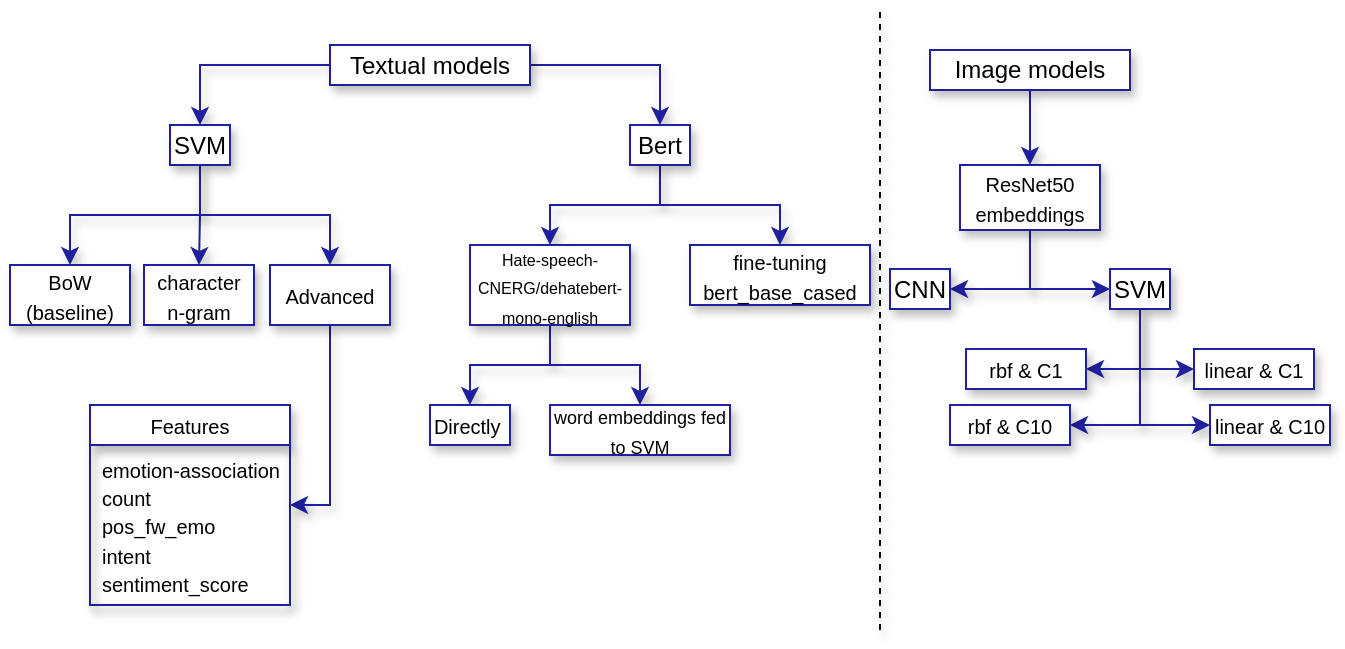 <mxfile version="21.2.9" type="device">
  <diagram id="Ndr7JYyaQSYR98B8aD1h" name="Page-1">
    <mxGraphModel dx="744" dy="-1" grid="0" gridSize="10" guides="0" tooltips="1" connect="1" arrows="1" fold="1" page="1" pageScale="1" pageWidth="700" pageHeight="400" math="0" shadow="0">
      <root>
        <mxCell id="0" />
        <mxCell id="1" parent="0" />
        <mxCell id="l23HTdPV-udezACaijx9-20" style="edgeStyle=orthogonalEdgeStyle;rounded=0;orthogonalLoop=1;jettySize=auto;html=1;entryX=0.5;entryY=0;entryDx=0;entryDy=0;strokeColor=#20209E;shadow=1;" edge="1" parent="1" source="l23HTdPV-udezACaijx9-9" target="l23HTdPV-udezACaijx9-10">
          <mxGeometry relative="1" as="geometry" />
        </mxCell>
        <mxCell id="l23HTdPV-udezACaijx9-21" style="edgeStyle=orthogonalEdgeStyle;rounded=0;orthogonalLoop=1;jettySize=auto;html=1;exitX=1;exitY=0.5;exitDx=0;exitDy=0;entryX=0.5;entryY=0;entryDx=0;entryDy=0;strokeColor=#20209E;shadow=1;" edge="1" parent="1" source="l23HTdPV-udezACaijx9-9" target="l23HTdPV-udezACaijx9-11">
          <mxGeometry relative="1" as="geometry" />
        </mxCell>
        <mxCell id="l23HTdPV-udezACaijx9-9" value="Textual models" style="rounded=0;whiteSpace=wrap;html=1;strokeColor=#20209E;shadow=1;" vertex="1" parent="1">
          <mxGeometry x="181" y="465.5" width="100" height="20" as="geometry" />
        </mxCell>
        <mxCell id="l23HTdPV-udezACaijx9-22" style="edgeStyle=orthogonalEdgeStyle;rounded=0;orthogonalLoop=1;jettySize=auto;html=1;exitX=0.5;exitY=1;exitDx=0;exitDy=0;strokeColor=#20209E;shadow=1;" edge="1" parent="1" source="l23HTdPV-udezACaijx9-10" target="l23HTdPV-udezACaijx9-13">
          <mxGeometry relative="1" as="geometry" />
        </mxCell>
        <mxCell id="l23HTdPV-udezACaijx9-23" style="edgeStyle=orthogonalEdgeStyle;rounded=0;orthogonalLoop=1;jettySize=auto;html=1;exitX=0.5;exitY=1;exitDx=0;exitDy=0;entryX=0.5;entryY=0;entryDx=0;entryDy=0;strokeColor=#20209E;shadow=1;" edge="1" parent="1" source="l23HTdPV-udezACaijx9-10" target="l23HTdPV-udezACaijx9-12">
          <mxGeometry relative="1" as="geometry" />
        </mxCell>
        <mxCell id="l23HTdPV-udezACaijx9-24" style="edgeStyle=orthogonalEdgeStyle;rounded=0;orthogonalLoop=1;jettySize=auto;html=1;exitX=0.5;exitY=1;exitDx=0;exitDy=0;strokeColor=#20209E;shadow=1;" edge="1" parent="1" source="l23HTdPV-udezACaijx9-10" target="l23HTdPV-udezACaijx9-14">
          <mxGeometry relative="1" as="geometry" />
        </mxCell>
        <mxCell id="l23HTdPV-udezACaijx9-10" value="SVM" style="rounded=0;whiteSpace=wrap;html=1;strokeColor=#20209E;shadow=1;" vertex="1" parent="1">
          <mxGeometry x="101" y="505.5" width="30" height="20" as="geometry" />
        </mxCell>
        <mxCell id="l23HTdPV-udezACaijx9-25" style="edgeStyle=orthogonalEdgeStyle;rounded=0;orthogonalLoop=1;jettySize=auto;html=1;exitX=0.5;exitY=1;exitDx=0;exitDy=0;strokeColor=#20209E;shadow=1;" edge="1" parent="1" source="l23HTdPV-udezACaijx9-11" target="l23HTdPV-udezACaijx9-15">
          <mxGeometry relative="1" as="geometry" />
        </mxCell>
        <mxCell id="l23HTdPV-udezACaijx9-26" style="edgeStyle=orthogonalEdgeStyle;rounded=0;orthogonalLoop=1;jettySize=auto;html=1;exitX=0.5;exitY=1;exitDx=0;exitDy=0;strokeColor=#20209E;shadow=1;" edge="1" parent="1" source="l23HTdPV-udezACaijx9-11" target="l23HTdPV-udezACaijx9-17">
          <mxGeometry relative="1" as="geometry" />
        </mxCell>
        <mxCell id="l23HTdPV-udezACaijx9-11" value="Bert" style="rounded=0;whiteSpace=wrap;html=1;strokeColor=#20209E;shadow=1;" vertex="1" parent="1">
          <mxGeometry x="331" y="505.5" width="30" height="20" as="geometry" />
        </mxCell>
        <mxCell id="l23HTdPV-udezACaijx9-12" value="&lt;font style=&quot;font-size: 10px;&quot;&gt;BoW (baseline)&lt;/font&gt;" style="rounded=0;whiteSpace=wrap;html=1;strokeColor=#20209E;shadow=1;" vertex="1" parent="1">
          <mxGeometry x="21" y="575.5" width="60" height="30" as="geometry" />
        </mxCell>
        <mxCell id="l23HTdPV-udezACaijx9-13" value="&lt;font style=&quot;font-size: 10px;&quot;&gt;character n-gram&lt;/font&gt;" style="whiteSpace=wrap;html=1;strokeColor=#20209E;shadow=1;" vertex="1" parent="1">
          <mxGeometry x="88" y="575.5" width="55" height="30" as="geometry" />
        </mxCell>
        <mxCell id="l23HTdPV-udezACaijx9-47" style="edgeStyle=orthogonalEdgeStyle;rounded=0;orthogonalLoop=1;jettySize=auto;html=1;exitX=0.5;exitY=1;exitDx=0;exitDy=0;entryX=1;entryY=0.5;entryDx=0;entryDy=0;strokeColor=#20209E;shadow=1;" edge="1" parent="1" source="l23HTdPV-udezACaijx9-14" target="l23HTdPV-udezACaijx9-43">
          <mxGeometry relative="1" as="geometry" />
        </mxCell>
        <mxCell id="l23HTdPV-udezACaijx9-14" value="&lt;font style=&quot;font-size: 10px;&quot;&gt;Advanced&lt;/font&gt;" style="whiteSpace=wrap;html=1;strokeColor=#20209E;shadow=1;" vertex="1" parent="1">
          <mxGeometry x="151" y="575.5" width="60" height="30" as="geometry" />
        </mxCell>
        <mxCell id="l23HTdPV-udezACaijx9-27" style="edgeStyle=orthogonalEdgeStyle;rounded=0;orthogonalLoop=1;jettySize=auto;html=1;exitX=0.5;exitY=1;exitDx=0;exitDy=0;strokeColor=#20209E;shadow=1;" edge="1" parent="1" source="l23HTdPV-udezACaijx9-15" target="l23HTdPV-udezACaijx9-18">
          <mxGeometry relative="1" as="geometry" />
        </mxCell>
        <mxCell id="l23HTdPV-udezACaijx9-28" style="edgeStyle=orthogonalEdgeStyle;rounded=0;orthogonalLoop=1;jettySize=auto;html=1;exitX=0.5;exitY=1;exitDx=0;exitDy=0;strokeColor=#20209E;shadow=1;" edge="1" parent="1" source="l23HTdPV-udezACaijx9-15" target="l23HTdPV-udezACaijx9-19">
          <mxGeometry relative="1" as="geometry" />
        </mxCell>
        <mxCell id="l23HTdPV-udezACaijx9-15" value="&lt;font style=&quot;font-size: 8px;&quot;&gt;Hate-speech-CNERG/dehatebert-mono-english&lt;/font&gt;" style="whiteSpace=wrap;html=1;strokeColor=#20209E;shadow=1;" vertex="1" parent="1">
          <mxGeometry x="251" y="565.5" width="80" height="40" as="geometry" />
        </mxCell>
        <mxCell id="l23HTdPV-udezACaijx9-17" value="&lt;font style=&quot;font-size: 10px;&quot;&gt;fine-tuning bert_base_cased&lt;/font&gt;" style="whiteSpace=wrap;html=1;strokeColor=#20209E;shadow=1;" vertex="1" parent="1">
          <mxGeometry x="361" y="565.5" width="90" height="30" as="geometry" />
        </mxCell>
        <mxCell id="l23HTdPV-udezACaijx9-18" value="&lt;font style=&quot;font-size: 10px;&quot;&gt;Directly&amp;nbsp;&lt;/font&gt;" style="whiteSpace=wrap;html=1;strokeColor=#20209E;shadow=1;" vertex="1" parent="1">
          <mxGeometry x="231" y="645.5" width="40" height="20" as="geometry" />
        </mxCell>
        <mxCell id="l23HTdPV-udezACaijx9-19" value="&lt;font style=&quot;font-size: 9px;&quot;&gt;word embeddings fed to SVM&lt;/font&gt;" style="whiteSpace=wrap;html=1;strokeColor=#20209E;shadow=1;" vertex="1" parent="1">
          <mxGeometry x="291" y="645.5" width="90" height="25" as="geometry" />
        </mxCell>
        <mxCell id="l23HTdPV-udezACaijx9-48" style="edgeStyle=orthogonalEdgeStyle;rounded=0;orthogonalLoop=1;jettySize=auto;html=1;entryX=0.5;entryY=0;entryDx=0;entryDy=0;strokeColor=#20209E;shadow=1;" edge="1" parent="1" source="l23HTdPV-udezACaijx9-29" target="l23HTdPV-udezACaijx9-30">
          <mxGeometry relative="1" as="geometry" />
        </mxCell>
        <mxCell id="l23HTdPV-udezACaijx9-29" value="Image models" style="whiteSpace=wrap;html=1;strokeColor=#20209E;shadow=1;" vertex="1" parent="1">
          <mxGeometry x="481" y="468" width="100" height="20" as="geometry" />
        </mxCell>
        <mxCell id="l23HTdPV-udezACaijx9-49" style="edgeStyle=orthogonalEdgeStyle;rounded=0;orthogonalLoop=1;jettySize=auto;html=1;exitX=0.5;exitY=1;exitDx=0;exitDy=0;entryX=0;entryY=0.5;entryDx=0;entryDy=0;strokeColor=#20209E;shadow=1;" edge="1" parent="1" source="l23HTdPV-udezACaijx9-30" target="l23HTdPV-udezACaijx9-31">
          <mxGeometry relative="1" as="geometry" />
        </mxCell>
        <mxCell id="l23HTdPV-udezACaijx9-50" style="edgeStyle=orthogonalEdgeStyle;rounded=0;orthogonalLoop=1;jettySize=auto;html=1;exitX=0.5;exitY=1;exitDx=0;exitDy=0;entryX=1;entryY=0.5;entryDx=0;entryDy=0;strokeColor=#20209E;shadow=1;" edge="1" parent="1" source="l23HTdPV-udezACaijx9-30" target="l23HTdPV-udezACaijx9-32">
          <mxGeometry relative="1" as="geometry" />
        </mxCell>
        <mxCell id="l23HTdPV-udezACaijx9-30" value="&lt;font style=&quot;font-size: 10px;&quot;&gt;ResNet50 embeddings&lt;/font&gt;" style="whiteSpace=wrap;html=1;strokeColor=#20209E;shadow=1;" vertex="1" parent="1">
          <mxGeometry x="496" y="525.5" width="70" height="32.5" as="geometry" />
        </mxCell>
        <mxCell id="l23HTdPV-udezACaijx9-39" style="edgeStyle=orthogonalEdgeStyle;rounded=0;orthogonalLoop=1;jettySize=auto;html=1;exitX=0.5;exitY=1;exitDx=0;exitDy=0;entryX=1;entryY=0.5;entryDx=0;entryDy=0;strokeColor=#20209E;shadow=1;" edge="1" parent="1" source="l23HTdPV-udezACaijx9-31" target="l23HTdPV-udezACaijx9-33">
          <mxGeometry relative="1" as="geometry" />
        </mxCell>
        <mxCell id="l23HTdPV-udezACaijx9-40" style="edgeStyle=orthogonalEdgeStyle;rounded=0;orthogonalLoop=1;jettySize=auto;html=1;exitX=0.5;exitY=1;exitDx=0;exitDy=0;entryX=0;entryY=0.5;entryDx=0;entryDy=0;strokeColor=#20209E;shadow=1;" edge="1" parent="1" source="l23HTdPV-udezACaijx9-31" target="l23HTdPV-udezACaijx9-35">
          <mxGeometry relative="1" as="geometry" />
        </mxCell>
        <mxCell id="l23HTdPV-udezACaijx9-41" style="edgeStyle=orthogonalEdgeStyle;rounded=0;orthogonalLoop=1;jettySize=auto;html=1;exitX=0.5;exitY=1;exitDx=0;exitDy=0;entryX=1;entryY=0.5;entryDx=0;entryDy=0;strokeColor=#20209E;shadow=1;" edge="1" parent="1" source="l23HTdPV-udezACaijx9-31" target="l23HTdPV-udezACaijx9-34">
          <mxGeometry relative="1" as="geometry" />
        </mxCell>
        <mxCell id="l23HTdPV-udezACaijx9-42" style="edgeStyle=orthogonalEdgeStyle;rounded=0;orthogonalLoop=1;jettySize=auto;html=1;exitX=0.5;exitY=1;exitDx=0;exitDy=0;entryX=0;entryY=0.5;entryDx=0;entryDy=0;strokeColor=#20209E;shadow=1;" edge="1" parent="1" source="l23HTdPV-udezACaijx9-31" target="l23HTdPV-udezACaijx9-36">
          <mxGeometry relative="1" as="geometry" />
        </mxCell>
        <mxCell id="l23HTdPV-udezACaijx9-31" value="SVM" style="rounded=0;whiteSpace=wrap;html=1;strokeColor=#20209E;shadow=1;" vertex="1" parent="1">
          <mxGeometry x="571" y="577.5" width="30" height="20" as="geometry" />
        </mxCell>
        <mxCell id="l23HTdPV-udezACaijx9-32" value="CNN" style="rounded=0;whiteSpace=wrap;html=1;strokeColor=#20209E;shadow=1;" vertex="1" parent="1">
          <mxGeometry x="461" y="577.5" width="30" height="20" as="geometry" />
        </mxCell>
        <mxCell id="l23HTdPV-udezACaijx9-33" value="&lt;font style=&quot;font-size: 10px;&quot;&gt;rbf &amp;amp; C1&lt;/font&gt;" style="whiteSpace=wrap;html=1;strokeColor=#20209E;shadow=1;" vertex="1" parent="1">
          <mxGeometry x="499" y="617.5" width="60" height="20" as="geometry" />
        </mxCell>
        <mxCell id="l23HTdPV-udezACaijx9-34" value="&lt;font style=&quot;font-size: 10px;&quot;&gt;rbf &amp;amp; C10&lt;/font&gt;" style="whiteSpace=wrap;html=1;strokeColor=#20209E;shadow=1;" vertex="1" parent="1">
          <mxGeometry x="491" y="645.5" width="60" height="20" as="geometry" />
        </mxCell>
        <mxCell id="l23HTdPV-udezACaijx9-35" value="&lt;font style=&quot;font-size: 10px;&quot;&gt;linear &amp;amp; C1&lt;/font&gt;" style="whiteSpace=wrap;html=1;strokeColor=#20209E;shadow=1;" vertex="1" parent="1">
          <mxGeometry x="613" y="617.5" width="60" height="20" as="geometry" />
        </mxCell>
        <mxCell id="l23HTdPV-udezACaijx9-36" value="&lt;font style=&quot;font-size: 10px;&quot;&gt;linear &amp;amp; C10&lt;/font&gt;" style="whiteSpace=wrap;html=1;strokeColor=#20209E;shadow=1;" vertex="1" parent="1">
          <mxGeometry x="621" y="645.5" width="60" height="20" as="geometry" />
        </mxCell>
        <mxCell id="l23HTdPV-udezACaijx9-43" value="&lt;font style=&quot;font-size: 10px;&quot;&gt;Features&lt;/font&gt;" style="swimlane;fontStyle=0;childLayout=stackLayout;horizontal=1;startSize=20;horizontalStack=0;resizeParent=1;resizeParentMax=0;resizeLast=0;collapsible=1;marginBottom=0;whiteSpace=wrap;html=1;strokeColor=#20209E;shadow=1;" vertex="1" parent="1">
          <mxGeometry x="61" y="645.5" width="100" height="100" as="geometry">
            <mxRectangle x="80" y="719.5" width="80" height="30" as="alternateBounds" />
          </mxGeometry>
        </mxCell>
        <mxCell id="l23HTdPV-udezACaijx9-44" value="&lt;font style=&quot;font-size: 10px;&quot;&gt;emotion-association&lt;br&gt;count&lt;br&gt;pos_fw_emo&lt;br&gt;intent&lt;br&gt;sentiment_score&lt;br&gt;&lt;/font&gt;" style="text;strokeColor=#20209E;fillColor=none;align=left;verticalAlign=middle;spacingLeft=4;spacingRight=4;overflow=hidden;points=[[0,0.5],[1,0.5]];portConstraint=eastwest;rotatable=0;whiteSpace=wrap;html=1;shadow=1;" vertex="1" parent="l23HTdPV-udezACaijx9-43">
          <mxGeometry y="20" width="100" height="80" as="geometry" />
        </mxCell>
        <mxCell id="l23HTdPV-udezACaijx9-51" value="" style="endArrow=none;dashed=1;html=1;rounded=0;shadow=1;" edge="1" parent="1">
          <mxGeometry width="50" height="50" relative="1" as="geometry">
            <mxPoint x="456" y="758" as="sourcePoint" />
            <mxPoint x="456" y="448" as="targetPoint" />
          </mxGeometry>
        </mxCell>
      </root>
    </mxGraphModel>
  </diagram>
</mxfile>
